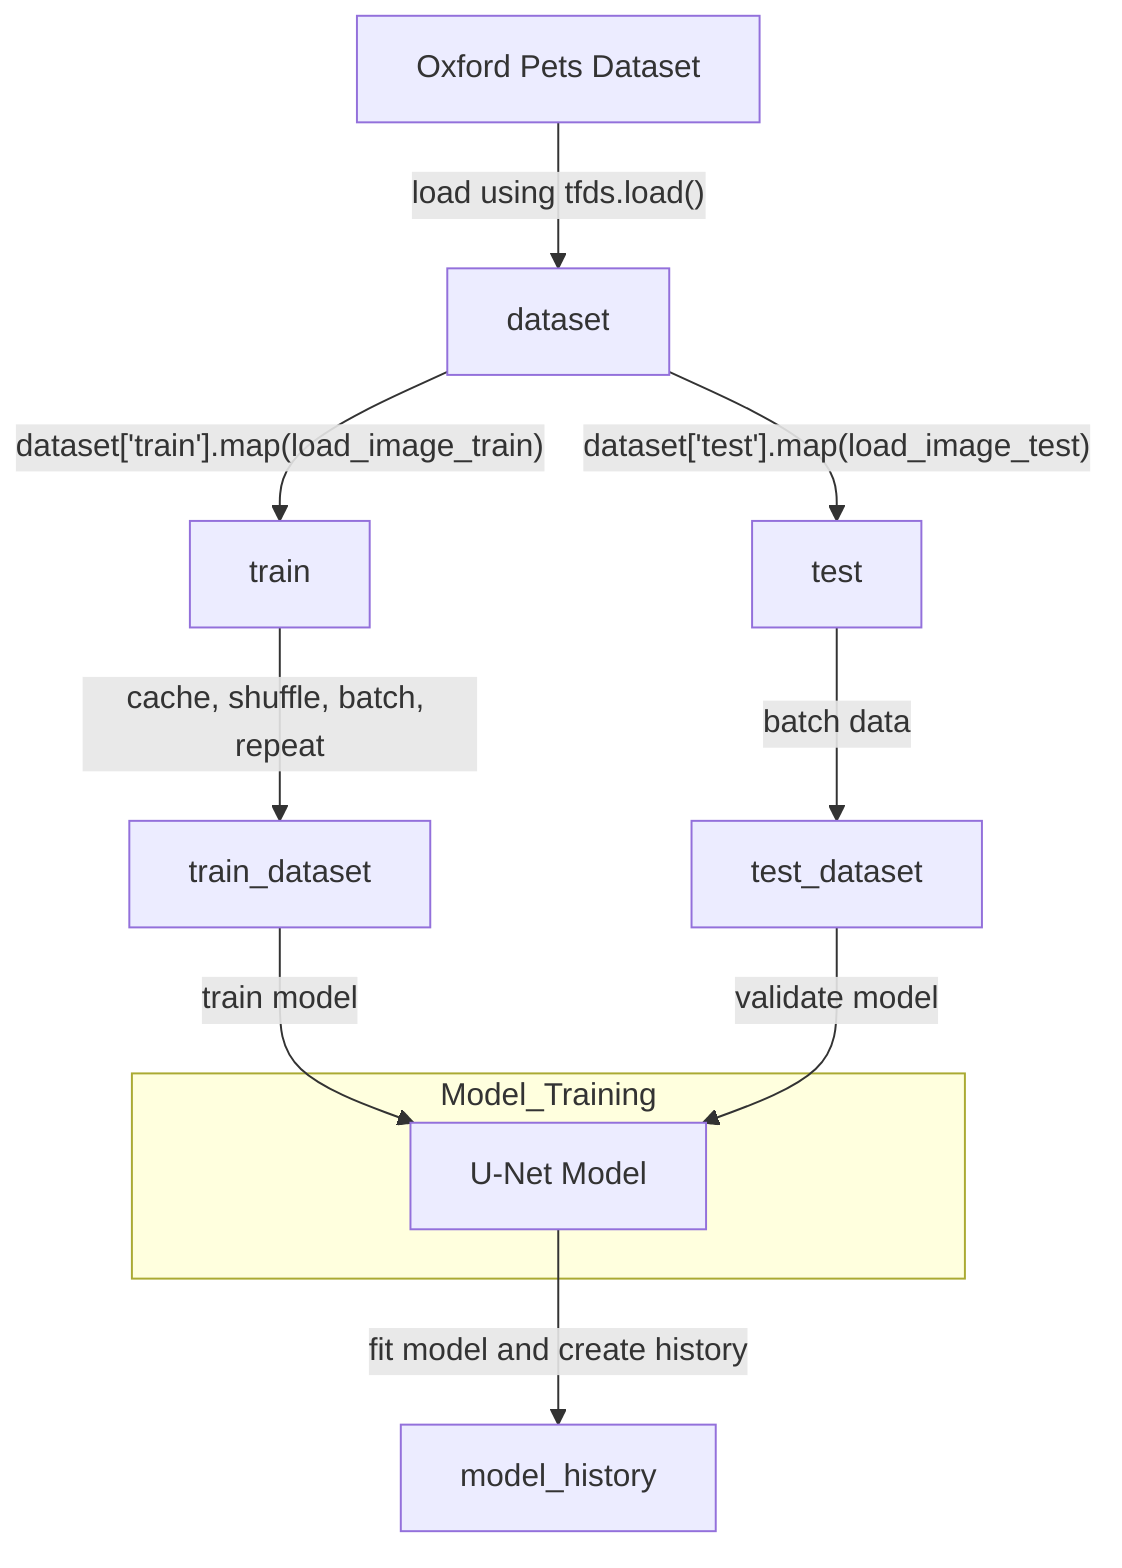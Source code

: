 flowchart TD
    %% Node definitions
    A1["Oxford Pets Dataset"]
    A2["dataset"]
    A3["train"]
    A4["test"]
    A5["train_dataset"]
    A6["test_dataset"]
    A7["U-Net Model"]
    A8["model_history"]

    %% Data source
    A1 -- "load using tfds.load()" --> A2
    
    %% Data preprocessing
    A2 -- "dataset['train'].map(load_image_train)" --> A3
    A3 -- "cache, shuffle, batch, repeat" --> A5

    A2 -- "dataset['test'].map(load_image_test)" --> A4
    A4 -- "batch data" --> A6

    %% Model Training and Evaluation
    A5 -- "train model" --> A7
    A6 -- "validate model" --> A7
    A7 -- "fit model and create history" --> A8

    %% ML Model
    subgraph Model_Training
        A7
    end
